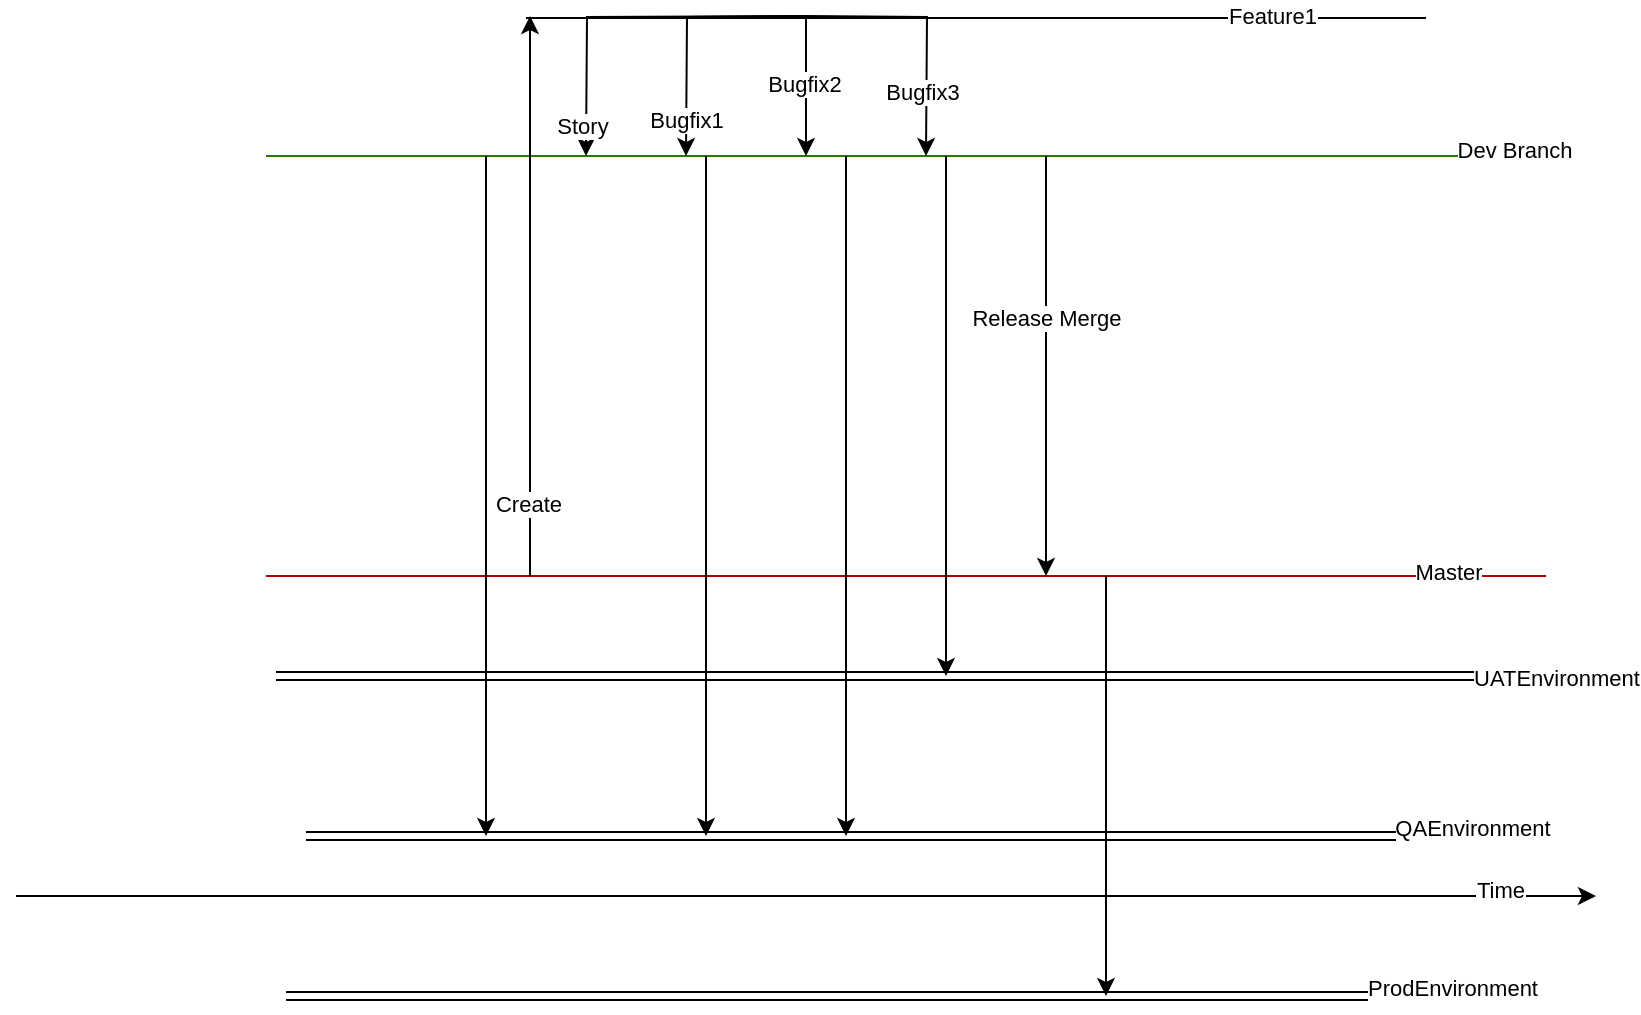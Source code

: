 <mxfile version="28.0.7">
  <diagram name="Page-1" id="TsEi1umNOWSQq_jciiVm">
    <mxGraphModel dx="1034" dy="618" grid="1" gridSize="10" guides="1" tooltips="1" connect="1" arrows="1" fold="1" page="1" pageScale="1" pageWidth="850" pageHeight="1100" math="0" shadow="0">
      <root>
        <mxCell id="0" />
        <mxCell id="1" parent="0" />
        <mxCell id="ObSiv7ZUEUBPDtsc8qe3-1" value="" style="endArrow=none;html=1;rounded=0;fillColor=#60a917;strokeColor=#2D7600;" edge="1" parent="1">
          <mxGeometry width="50" height="50" relative="1" as="geometry">
            <mxPoint x="150" y="120" as="sourcePoint" />
            <mxPoint x="790" y="120" as="targetPoint" />
          </mxGeometry>
        </mxCell>
        <mxCell id="ObSiv7ZUEUBPDtsc8qe3-2" value="Dev Branch" style="edgeLabel;html=1;align=center;verticalAlign=middle;resizable=0;points=[];" vertex="1" connectable="0" parent="ObSiv7ZUEUBPDtsc8qe3-1">
          <mxGeometry x="0.949" y="3" relative="1" as="geometry">
            <mxPoint as="offset" />
          </mxGeometry>
        </mxCell>
        <mxCell id="ObSiv7ZUEUBPDtsc8qe3-5" value="" style="endArrow=none;html=1;rounded=0;fillColor=#e51400;strokeColor=#B20000;" edge="1" parent="1">
          <mxGeometry width="50" height="50" relative="1" as="geometry">
            <mxPoint x="150" y="330" as="sourcePoint" />
            <mxPoint x="790" y="330" as="targetPoint" />
          </mxGeometry>
        </mxCell>
        <mxCell id="ObSiv7ZUEUBPDtsc8qe3-6" value="Master" style="edgeLabel;html=1;align=center;verticalAlign=middle;resizable=0;points=[];" vertex="1" connectable="0" parent="ObSiv7ZUEUBPDtsc8qe3-5">
          <mxGeometry x="0.847" y="2" relative="1" as="geometry">
            <mxPoint as="offset" />
          </mxGeometry>
        </mxCell>
        <mxCell id="ObSiv7ZUEUBPDtsc8qe3-7" style="edgeStyle=orthogonalEdgeStyle;rounded=0;orthogonalLoop=1;jettySize=auto;html=1;exitX=0.5;exitY=1;exitDx=0;exitDy=0;" edge="1" parent="1">
          <mxGeometry relative="1" as="geometry">
            <mxPoint x="310" y="120" as="targetPoint" />
            <mxPoint x="420" y="50" as="sourcePoint" />
          </mxGeometry>
        </mxCell>
        <mxCell id="ObSiv7ZUEUBPDtsc8qe3-8" value="Story" style="edgeLabel;html=1;align=center;verticalAlign=middle;resizable=0;points=[];" vertex="1" connectable="0" parent="ObSiv7ZUEUBPDtsc8qe3-7">
          <mxGeometry x="0.833" y="-2" relative="1" as="geometry">
            <mxPoint as="offset" />
          </mxGeometry>
        </mxCell>
        <mxCell id="ObSiv7ZUEUBPDtsc8qe3-11" style="edgeStyle=orthogonalEdgeStyle;rounded=0;orthogonalLoop=1;jettySize=auto;html=1;exitX=0.5;exitY=1;exitDx=0;exitDy=0;" edge="1" parent="1">
          <mxGeometry relative="1" as="geometry">
            <mxPoint x="360" y="120" as="targetPoint" />
            <mxPoint x="420" y="50" as="sourcePoint" />
          </mxGeometry>
        </mxCell>
        <mxCell id="ObSiv7ZUEUBPDtsc8qe3-12" value="Bugfix1" style="edgeLabel;html=1;align=center;verticalAlign=middle;resizable=0;points=[];" vertex="1" connectable="0" parent="ObSiv7ZUEUBPDtsc8qe3-11">
          <mxGeometry x="0.707" relative="1" as="geometry">
            <mxPoint y="1" as="offset" />
          </mxGeometry>
        </mxCell>
        <mxCell id="ObSiv7ZUEUBPDtsc8qe3-13" style="edgeStyle=orthogonalEdgeStyle;rounded=0;orthogonalLoop=1;jettySize=auto;html=1;exitX=0.5;exitY=1;exitDx=0;exitDy=0;" edge="1" parent="1">
          <mxGeometry relative="1" as="geometry">
            <mxPoint x="480" y="120" as="targetPoint" />
            <mxPoint x="420" y="50" as="sourcePoint" />
          </mxGeometry>
        </mxCell>
        <mxCell id="ObSiv7ZUEUBPDtsc8qe3-14" value="Bugfix3" style="edgeLabel;html=1;align=center;verticalAlign=middle;resizable=0;points=[];" vertex="1" connectable="0" parent="ObSiv7ZUEUBPDtsc8qe3-13">
          <mxGeometry x="0.501" y="-2" relative="1" as="geometry">
            <mxPoint as="offset" />
          </mxGeometry>
        </mxCell>
        <mxCell id="ObSiv7ZUEUBPDtsc8qe3-15" value="" style="endArrow=classic;html=1;rounded=0;" edge="1" parent="1">
          <mxGeometry width="50" height="50" relative="1" as="geometry">
            <mxPoint x="25" y="490" as="sourcePoint" />
            <mxPoint x="815" y="490" as="targetPoint" />
          </mxGeometry>
        </mxCell>
        <mxCell id="ObSiv7ZUEUBPDtsc8qe3-16" value="Time" style="edgeLabel;html=1;align=center;verticalAlign=middle;resizable=0;points=[];" vertex="1" connectable="0" parent="ObSiv7ZUEUBPDtsc8qe3-15">
          <mxGeometry x="0.877" y="3" relative="1" as="geometry">
            <mxPoint as="offset" />
          </mxGeometry>
        </mxCell>
        <mxCell id="ObSiv7ZUEUBPDtsc8qe3-17" value="" style="endArrow=none;html=1;rounded=0;" edge="1" parent="1">
          <mxGeometry width="50" height="50" relative="1" as="geometry">
            <mxPoint x="280" y="51" as="sourcePoint" />
            <mxPoint x="730" y="51" as="targetPoint" />
          </mxGeometry>
        </mxCell>
        <mxCell id="ObSiv7ZUEUBPDtsc8qe3-18" value="Feature1" style="edgeLabel;html=1;align=center;verticalAlign=middle;resizable=0;points=[];" vertex="1" connectable="0" parent="ObSiv7ZUEUBPDtsc8qe3-17">
          <mxGeometry x="0.656" y="1" relative="1" as="geometry">
            <mxPoint as="offset" />
          </mxGeometry>
        </mxCell>
        <mxCell id="ObSiv7ZUEUBPDtsc8qe3-19" value="" style="endArrow=classic;html=1;rounded=0;" edge="1" parent="1">
          <mxGeometry width="50" height="50" relative="1" as="geometry">
            <mxPoint x="282" y="330" as="sourcePoint" />
            <mxPoint x="282" y="50" as="targetPoint" />
          </mxGeometry>
        </mxCell>
        <mxCell id="ObSiv7ZUEUBPDtsc8qe3-20" value="Create" style="edgeLabel;html=1;align=center;verticalAlign=middle;resizable=0;points=[];" vertex="1" connectable="0" parent="ObSiv7ZUEUBPDtsc8qe3-19">
          <mxGeometry x="-0.743" y="1" relative="1" as="geometry">
            <mxPoint as="offset" />
          </mxGeometry>
        </mxCell>
        <mxCell id="ObSiv7ZUEUBPDtsc8qe3-21" value="" style="endArrow=classic;html=1;rounded=0;" edge="1" parent="1">
          <mxGeometry width="50" height="50" relative="1" as="geometry">
            <mxPoint x="420" y="50" as="sourcePoint" />
            <mxPoint x="420" y="120" as="targetPoint" />
          </mxGeometry>
        </mxCell>
        <mxCell id="ObSiv7ZUEUBPDtsc8qe3-22" value="Bugfix2" style="edgeLabel;html=1;align=center;verticalAlign=middle;resizable=0;points=[];" vertex="1" connectable="0" parent="ObSiv7ZUEUBPDtsc8qe3-21">
          <mxGeometry x="-0.048" y="-1" relative="1" as="geometry">
            <mxPoint as="offset" />
          </mxGeometry>
        </mxCell>
        <mxCell id="ObSiv7ZUEUBPDtsc8qe3-23" value="" style="shape=link;html=1;rounded=0;" edge="1" parent="1">
          <mxGeometry width="100" relative="1" as="geometry">
            <mxPoint x="170" y="460" as="sourcePoint" />
            <mxPoint x="780" y="460" as="targetPoint" />
          </mxGeometry>
        </mxCell>
        <mxCell id="ObSiv7ZUEUBPDtsc8qe3-24" value="QAEnvironment" style="edgeLabel;html=1;align=center;verticalAlign=middle;resizable=0;points=[];" vertex="1" connectable="0" parent="ObSiv7ZUEUBPDtsc8qe3-23">
          <mxGeometry x="0.907" y="4" relative="1" as="geometry">
            <mxPoint x="1" as="offset" />
          </mxGeometry>
        </mxCell>
        <mxCell id="ObSiv7ZUEUBPDtsc8qe3-25" value="" style="endArrow=classic;html=1;rounded=0;" edge="1" parent="1">
          <mxGeometry width="50" height="50" relative="1" as="geometry">
            <mxPoint x="260" y="120" as="sourcePoint" />
            <mxPoint x="260" y="460" as="targetPoint" />
          </mxGeometry>
        </mxCell>
        <mxCell id="ObSiv7ZUEUBPDtsc8qe3-26" value="" style="endArrow=classic;html=1;rounded=0;" edge="1" parent="1">
          <mxGeometry width="50" height="50" relative="1" as="geometry">
            <mxPoint x="370" y="120" as="sourcePoint" />
            <mxPoint x="370" y="460" as="targetPoint" />
          </mxGeometry>
        </mxCell>
        <mxCell id="ObSiv7ZUEUBPDtsc8qe3-27" value="" style="shape=link;html=1;rounded=0;" edge="1" parent="1">
          <mxGeometry width="100" relative="1" as="geometry">
            <mxPoint x="155" y="380" as="sourcePoint" />
            <mxPoint x="825" y="380" as="targetPoint" />
          </mxGeometry>
        </mxCell>
        <mxCell id="ObSiv7ZUEUBPDtsc8qe3-28" value="UATEnvironment" style="edgeLabel;html=1;align=center;verticalAlign=middle;resizable=0;points=[];" vertex="1" connectable="0" parent="ObSiv7ZUEUBPDtsc8qe3-27">
          <mxGeometry x="0.909" y="-1" relative="1" as="geometry">
            <mxPoint as="offset" />
          </mxGeometry>
        </mxCell>
        <mxCell id="ObSiv7ZUEUBPDtsc8qe3-35" value="" style="endArrow=classic;html=1;rounded=0;" edge="1" parent="1">
          <mxGeometry width="50" height="50" relative="1" as="geometry">
            <mxPoint x="440" y="120" as="sourcePoint" />
            <mxPoint x="440" y="460" as="targetPoint" />
          </mxGeometry>
        </mxCell>
        <mxCell id="ObSiv7ZUEUBPDtsc8qe3-36" value="" style="endArrow=classic;html=1;rounded=0;" edge="1" parent="1">
          <mxGeometry width="50" height="50" relative="1" as="geometry">
            <mxPoint x="540" y="120" as="sourcePoint" />
            <mxPoint x="540" y="330" as="targetPoint" />
          </mxGeometry>
        </mxCell>
        <mxCell id="ObSiv7ZUEUBPDtsc8qe3-37" value="Release Merge" style="edgeLabel;html=1;align=center;verticalAlign=middle;resizable=0;points=[];" vertex="1" connectable="0" parent="ObSiv7ZUEUBPDtsc8qe3-36">
          <mxGeometry x="-0.227" relative="1" as="geometry">
            <mxPoint as="offset" />
          </mxGeometry>
        </mxCell>
        <mxCell id="ObSiv7ZUEUBPDtsc8qe3-39" value="" style="endArrow=classic;html=1;rounded=0;" edge="1" parent="1">
          <mxGeometry width="50" height="50" relative="1" as="geometry">
            <mxPoint x="490" y="120" as="sourcePoint" />
            <mxPoint x="490" y="380" as="targetPoint" />
          </mxGeometry>
        </mxCell>
        <mxCell id="ObSiv7ZUEUBPDtsc8qe3-41" value="" style="shape=link;html=1;rounded=0;" edge="1" parent="1">
          <mxGeometry width="100" relative="1" as="geometry">
            <mxPoint x="160" y="540" as="sourcePoint" />
            <mxPoint x="770" y="540" as="targetPoint" />
          </mxGeometry>
        </mxCell>
        <mxCell id="ObSiv7ZUEUBPDtsc8qe3-42" value="ProdEnvironment" style="edgeLabel;html=1;align=center;verticalAlign=middle;resizable=0;points=[];" vertex="1" connectable="0" parent="ObSiv7ZUEUBPDtsc8qe3-41">
          <mxGeometry x="0.907" y="4" relative="1" as="geometry">
            <mxPoint x="1" as="offset" />
          </mxGeometry>
        </mxCell>
        <mxCell id="ObSiv7ZUEUBPDtsc8qe3-43" value="" style="endArrow=classic;html=1;rounded=0;" edge="1" parent="1">
          <mxGeometry width="50" height="50" relative="1" as="geometry">
            <mxPoint x="570" y="330" as="sourcePoint" />
            <mxPoint x="570" y="540" as="targetPoint" />
          </mxGeometry>
        </mxCell>
      </root>
    </mxGraphModel>
  </diagram>
</mxfile>
